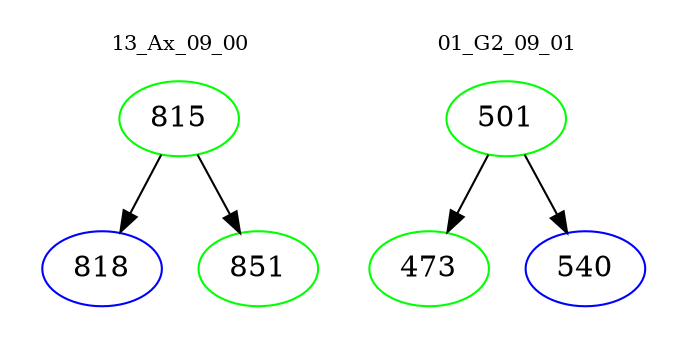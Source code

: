 digraph{
subgraph cluster_0 {
color = white
label = "13_Ax_09_00";
fontsize=10;
T0_815 [label="815", color="green"]
T0_815 -> T0_818 [color="black"]
T0_818 [label="818", color="blue"]
T0_815 -> T0_851 [color="black"]
T0_851 [label="851", color="green"]
}
subgraph cluster_1 {
color = white
label = "01_G2_09_01";
fontsize=10;
T1_501 [label="501", color="green"]
T1_501 -> T1_473 [color="black"]
T1_473 [label="473", color="green"]
T1_501 -> T1_540 [color="black"]
T1_540 [label="540", color="blue"]
}
}
